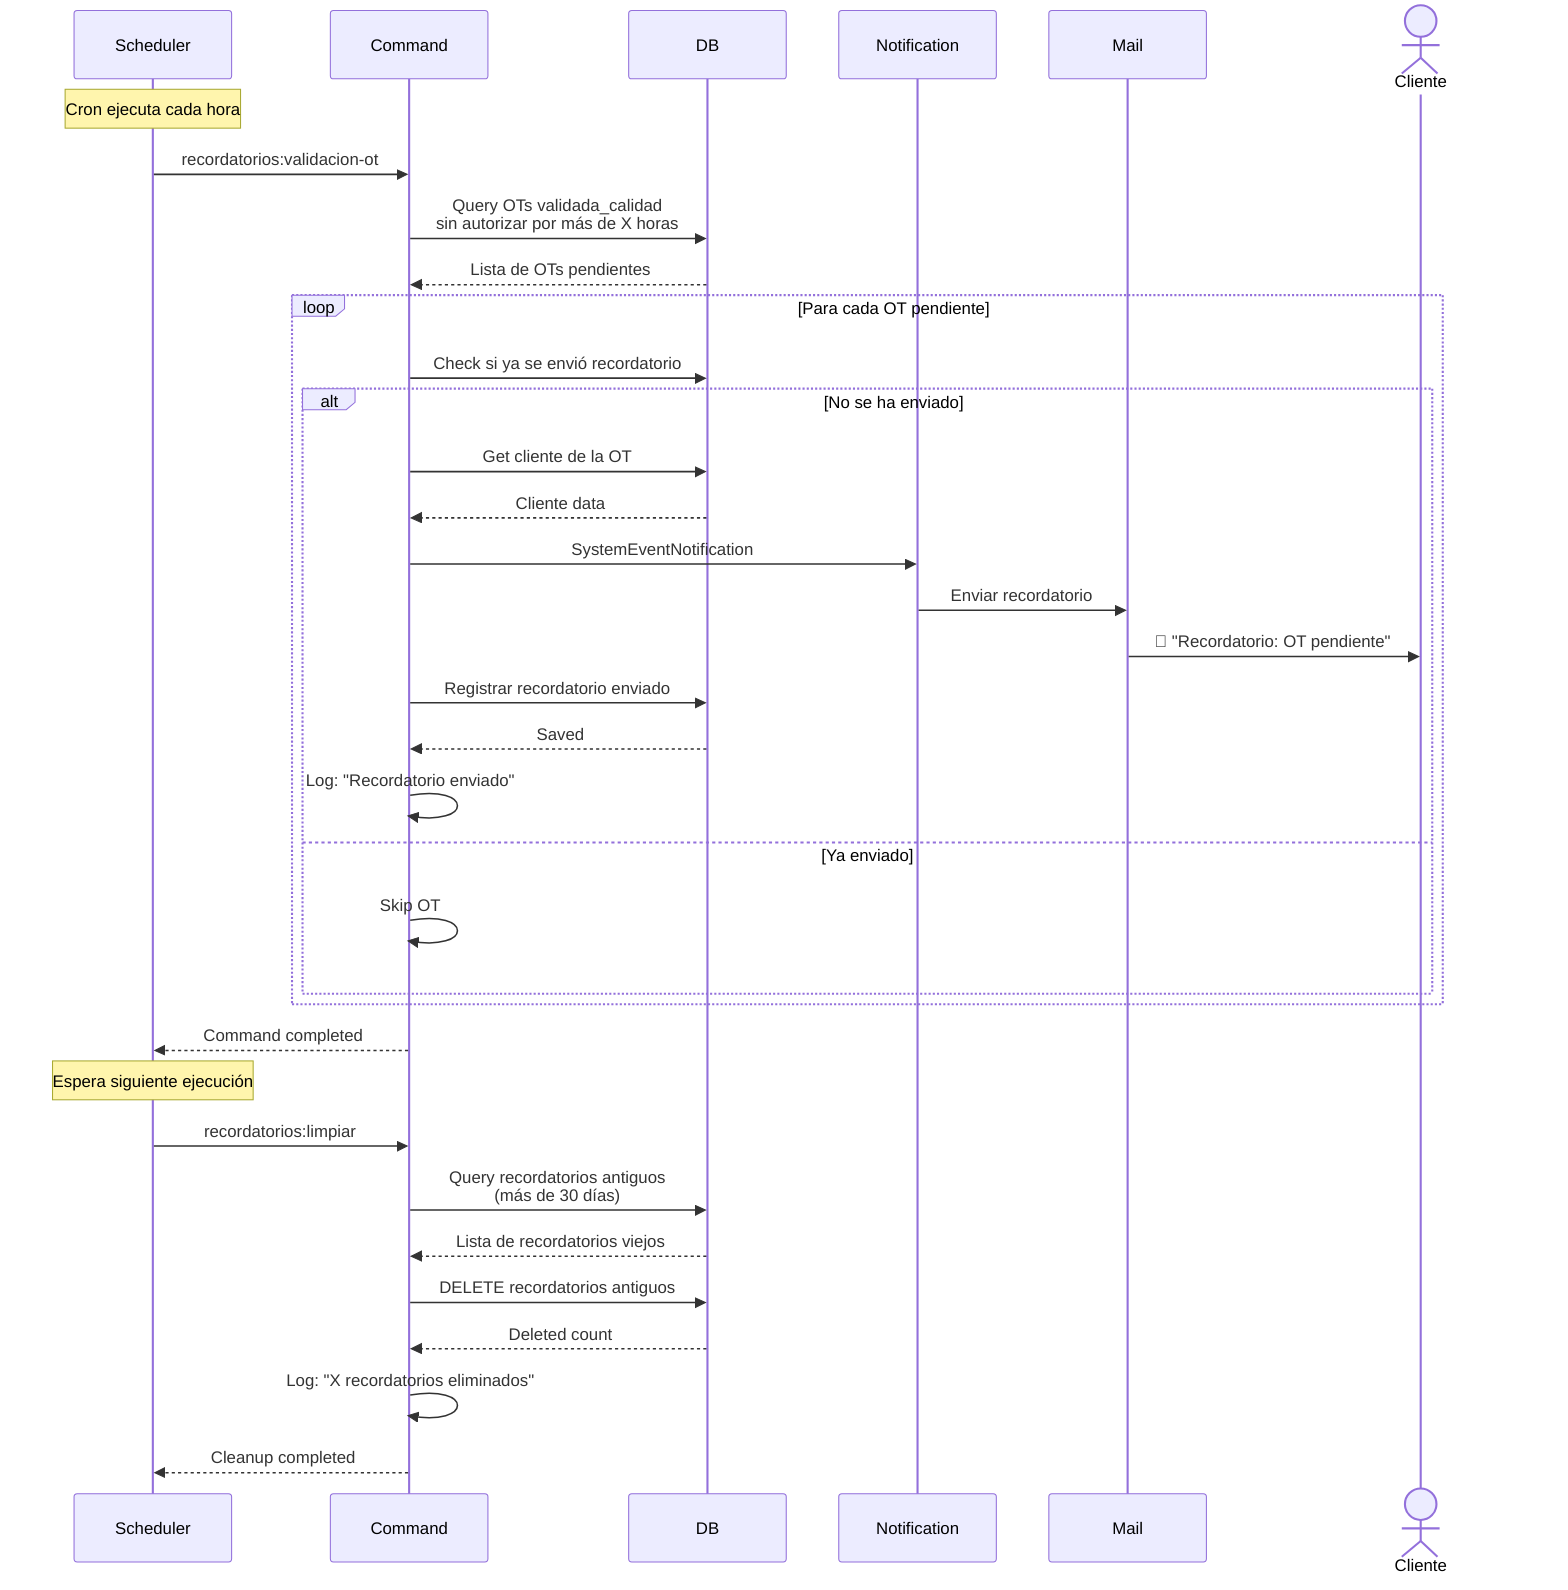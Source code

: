 ﻿sequenceDiagram
    participant Scheduler
    participant Command
    participant DB
    participant Notification
    participant Mail
    actor Cliente

    Note over Scheduler: Cron ejecuta cada hora

    Scheduler->>Command: recordatorios:validacion-ot
    Command->>DB: Query OTs validada_calidad<br/>sin autorizar por más de X horas
    DB-->>Command: Lista de OTs pendientes
    
    loop Para cada OT pendiente
        Command->>DB: Check si ya se envió recordatorio
        
        alt No se ha enviado
            Command->>DB: Get cliente de la OT
            DB-->>Command: Cliente data
            
            Command->>Notification: SystemEventNotification
            Notification->>Mail: Enviar recordatorio
            Mail->>Cliente: 📧 "Recordatorio: OT pendiente"
            
            Command->>DB: Registrar recordatorio enviado
            DB-->>Command: Saved
            
            Command->>Command: Log: "Recordatorio enviado"
        else Ya enviado
            Command->>Command: Skip OT
        end
    end
    
    Command-->>Scheduler: Command completed
    
    Note over Scheduler: Espera siguiente ejecución
    
    Scheduler->>Command: recordatorios:limpiar
    Command->>DB: Query recordatorios antiguos<br/>(más de 30 días)
    DB-->>Command: Lista de recordatorios viejos
    
    Command->>DB: DELETE recordatorios antiguos
    DB-->>Command: Deleted count
    
    Command->>Command: Log: "X recordatorios eliminados"
    Command-->>Scheduler: Cleanup completed